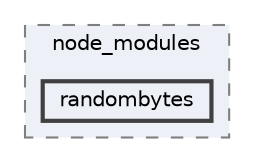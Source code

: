 digraph "pkiclassroomrescheduler/src/main/frontend/node_modules/randombytes"
{
 // LATEX_PDF_SIZE
  bgcolor="transparent";
  edge [fontname=Helvetica,fontsize=10,labelfontname=Helvetica,labelfontsize=10];
  node [fontname=Helvetica,fontsize=10,shape=box,height=0.2,width=0.4];
  compound=true
  subgraph clusterdir_72953eda66ccb3a2722c28e1c3e6c23b {
    graph [ bgcolor="#edf0f7", pencolor="grey50", label="node_modules", fontname=Helvetica,fontsize=10 style="filled,dashed", URL="dir_72953eda66ccb3a2722c28e1c3e6c23b.html",tooltip=""]
  dir_871e16b4be5c2def7057d3eafee8defb [label="randombytes", fillcolor="#edf0f7", color="grey25", style="filled,bold", URL="dir_871e16b4be5c2def7057d3eafee8defb.html",tooltip=""];
  }
}
